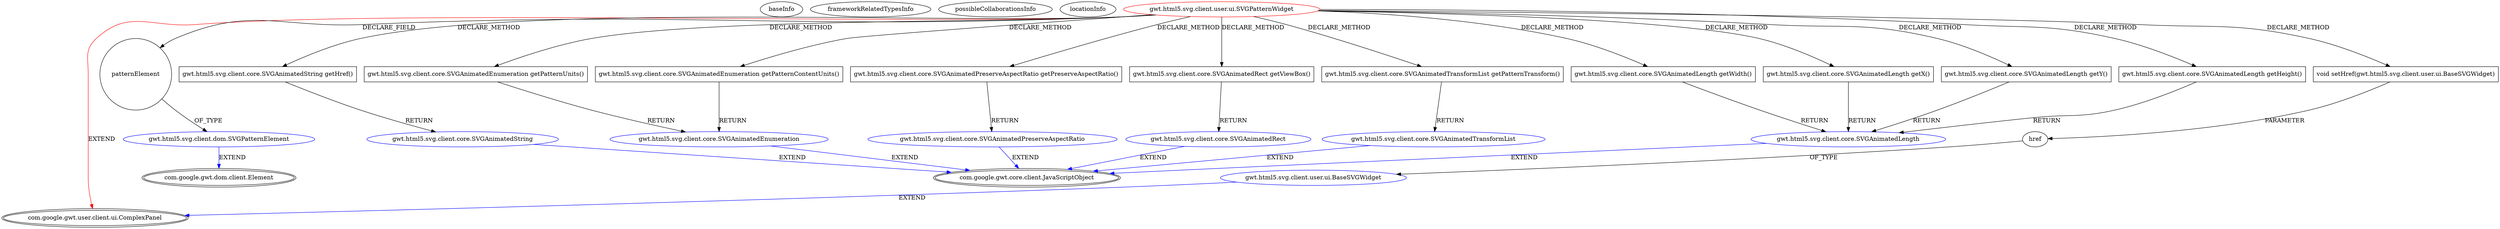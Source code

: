 digraph {
baseInfo[graphId=3975,category="extension_graph",isAnonymous=false,possibleRelation=true]
frameworkRelatedTypesInfo[0="com.google.gwt.user.client.ui.ComplexPanel"]
possibleCollaborationsInfo[0="3975~CLIENT_METHOD_DECLARATION-PARAMETER_DECLARATION-~com.google.gwt.user.client.ui.ComplexPanel ~com.google.gwt.user.client.ui.ComplexPanel ~false~false",1="3975~CLIENT_METHOD_DECLARATION-RETURN_TYPE-CLIENT_METHOD_DECLARATION-RETURN_TYPE-CLIENT_METHOD_DECLARATION-RETURN_TYPE-CLIENT_METHOD_DECLARATION-RETURN_TYPE-~com.google.gwt.user.client.ui.ComplexPanel ~com.google.gwt.core.client.JavaScriptObject ~false~false",2="3975~FIELD_DECLARATION-~com.google.gwt.user.client.ui.ComplexPanel ~com.google.gwt.dom.client.Element ~false~false",3="3975~CLIENT_METHOD_DECLARATION-RETURN_TYPE-~com.google.gwt.user.client.ui.ComplexPanel ~com.google.gwt.core.client.JavaScriptObject ~false~false",4="3975~CLIENT_METHOD_DECLARATION-RETURN_TYPE-CLIENT_METHOD_DECLARATION-RETURN_TYPE-~com.google.gwt.user.client.ui.ComplexPanel ~com.google.gwt.core.client.JavaScriptObject ~false~false"]
locationInfo[projectName="mguiral-GwtSvgLib",filePath="/mguiral-GwtSvgLib/GwtSvgLib-master/src/gwt/html5/svg/client/user/ui/SVGPatternWidget.java",contextSignature="SVGPatternWidget",graphId="3975"]
0[label="gwt.html5.svg.client.user.ui.SVGPatternWidget",vertexType="ROOT_CLIENT_CLASS_DECLARATION",isFrameworkType=false,color=red]
1[label="com.google.gwt.user.client.ui.ComplexPanel",vertexType="FRAMEWORK_CLASS_TYPE",isFrameworkType=true,peripheries=2]
2[label="patternElement",vertexType="FIELD_DECLARATION",isFrameworkType=false,shape=circle]
3[label="gwt.html5.svg.client.dom.SVGPatternElement",vertexType="REFERENCE_CLIENT_CLASS_DECLARATION",isFrameworkType=false,color=blue]
4[label="com.google.gwt.dom.client.Element",vertexType="FRAMEWORK_CLASS_TYPE",isFrameworkType=true,peripheries=2]
5[label="gwt.html5.svg.client.core.SVGAnimatedLength getHeight()",vertexType="CLIENT_METHOD_DECLARATION",isFrameworkType=false,shape=box]
6[label="gwt.html5.svg.client.core.SVGAnimatedLength",vertexType="REFERENCE_CLIENT_CLASS_DECLARATION",isFrameworkType=false,color=blue]
7[label="com.google.gwt.core.client.JavaScriptObject",vertexType="FRAMEWORK_CLASS_TYPE",isFrameworkType=true,peripheries=2]
8[label="gwt.html5.svg.client.core.SVGAnimatedEnumeration getPatternUnits()",vertexType="CLIENT_METHOD_DECLARATION",isFrameworkType=false,shape=box]
9[label="gwt.html5.svg.client.core.SVGAnimatedEnumeration",vertexType="REFERENCE_CLIENT_CLASS_DECLARATION",isFrameworkType=false,color=blue]
11[label="gwt.html5.svg.client.core.SVGAnimatedEnumeration getPatternContentUnits()",vertexType="CLIENT_METHOD_DECLARATION",isFrameworkType=false,shape=box]
13[label="gwt.html5.svg.client.core.SVGAnimatedTransformList getPatternTransform()",vertexType="CLIENT_METHOD_DECLARATION",isFrameworkType=false,shape=box]
14[label="gwt.html5.svg.client.core.SVGAnimatedTransformList",vertexType="REFERENCE_CLIENT_CLASS_DECLARATION",isFrameworkType=false,color=blue]
16[label="gwt.html5.svg.client.core.SVGAnimatedLength getWidth()",vertexType="CLIENT_METHOD_DECLARATION",isFrameworkType=false,shape=box]
18[label="gwt.html5.svg.client.core.SVGAnimatedLength getX()",vertexType="CLIENT_METHOD_DECLARATION",isFrameworkType=false,shape=box]
20[label="gwt.html5.svg.client.core.SVGAnimatedLength getY()",vertexType="CLIENT_METHOD_DECLARATION",isFrameworkType=false,shape=box]
46[label="gwt.html5.svg.client.core.SVGAnimatedString getHref()",vertexType="CLIENT_METHOD_DECLARATION",isFrameworkType=false,shape=box]
47[label="gwt.html5.svg.client.core.SVGAnimatedString",vertexType="REFERENCE_CLIENT_CLASS_DECLARATION",isFrameworkType=false,color=blue]
49[label="void setHref(gwt.html5.svg.client.user.ui.BaseSVGWidget)",vertexType="CLIENT_METHOD_DECLARATION",isFrameworkType=false,shape=box]
50[label="href",vertexType="PARAMETER_DECLARATION",isFrameworkType=false]
51[label="gwt.html5.svg.client.user.ui.BaseSVGWidget",vertexType="REFERENCE_CLIENT_CLASS_DECLARATION",isFrameworkType=false,color=blue]
53[label="gwt.html5.svg.client.core.SVGAnimatedPreserveAspectRatio getPreserveAspectRatio()",vertexType="CLIENT_METHOD_DECLARATION",isFrameworkType=false,shape=box]
54[label="gwt.html5.svg.client.core.SVGAnimatedPreserveAspectRatio",vertexType="REFERENCE_CLIENT_CLASS_DECLARATION",isFrameworkType=false,color=blue]
56[label="gwt.html5.svg.client.core.SVGAnimatedRect getViewBox()",vertexType="CLIENT_METHOD_DECLARATION",isFrameworkType=false,shape=box]
57[label="gwt.html5.svg.client.core.SVGAnimatedRect",vertexType="REFERENCE_CLIENT_CLASS_DECLARATION",isFrameworkType=false,color=blue]
0->1[label="EXTEND",color=red]
0->2[label="DECLARE_FIELD"]
3->4[label="EXTEND",color=blue]
2->3[label="OF_TYPE"]
0->5[label="DECLARE_METHOD"]
6->7[label="EXTEND",color=blue]
5->6[label="RETURN"]
0->8[label="DECLARE_METHOD"]
9->7[label="EXTEND",color=blue]
8->9[label="RETURN"]
0->11[label="DECLARE_METHOD"]
11->9[label="RETURN"]
0->13[label="DECLARE_METHOD"]
14->7[label="EXTEND",color=blue]
13->14[label="RETURN"]
0->16[label="DECLARE_METHOD"]
16->6[label="RETURN"]
0->18[label="DECLARE_METHOD"]
18->6[label="RETURN"]
0->20[label="DECLARE_METHOD"]
20->6[label="RETURN"]
0->46[label="DECLARE_METHOD"]
47->7[label="EXTEND",color=blue]
46->47[label="RETURN"]
0->49[label="DECLARE_METHOD"]
51->1[label="EXTEND",color=blue]
50->51[label="OF_TYPE"]
49->50[label="PARAMETER"]
0->53[label="DECLARE_METHOD"]
54->7[label="EXTEND",color=blue]
53->54[label="RETURN"]
0->56[label="DECLARE_METHOD"]
57->7[label="EXTEND",color=blue]
56->57[label="RETURN"]
}
